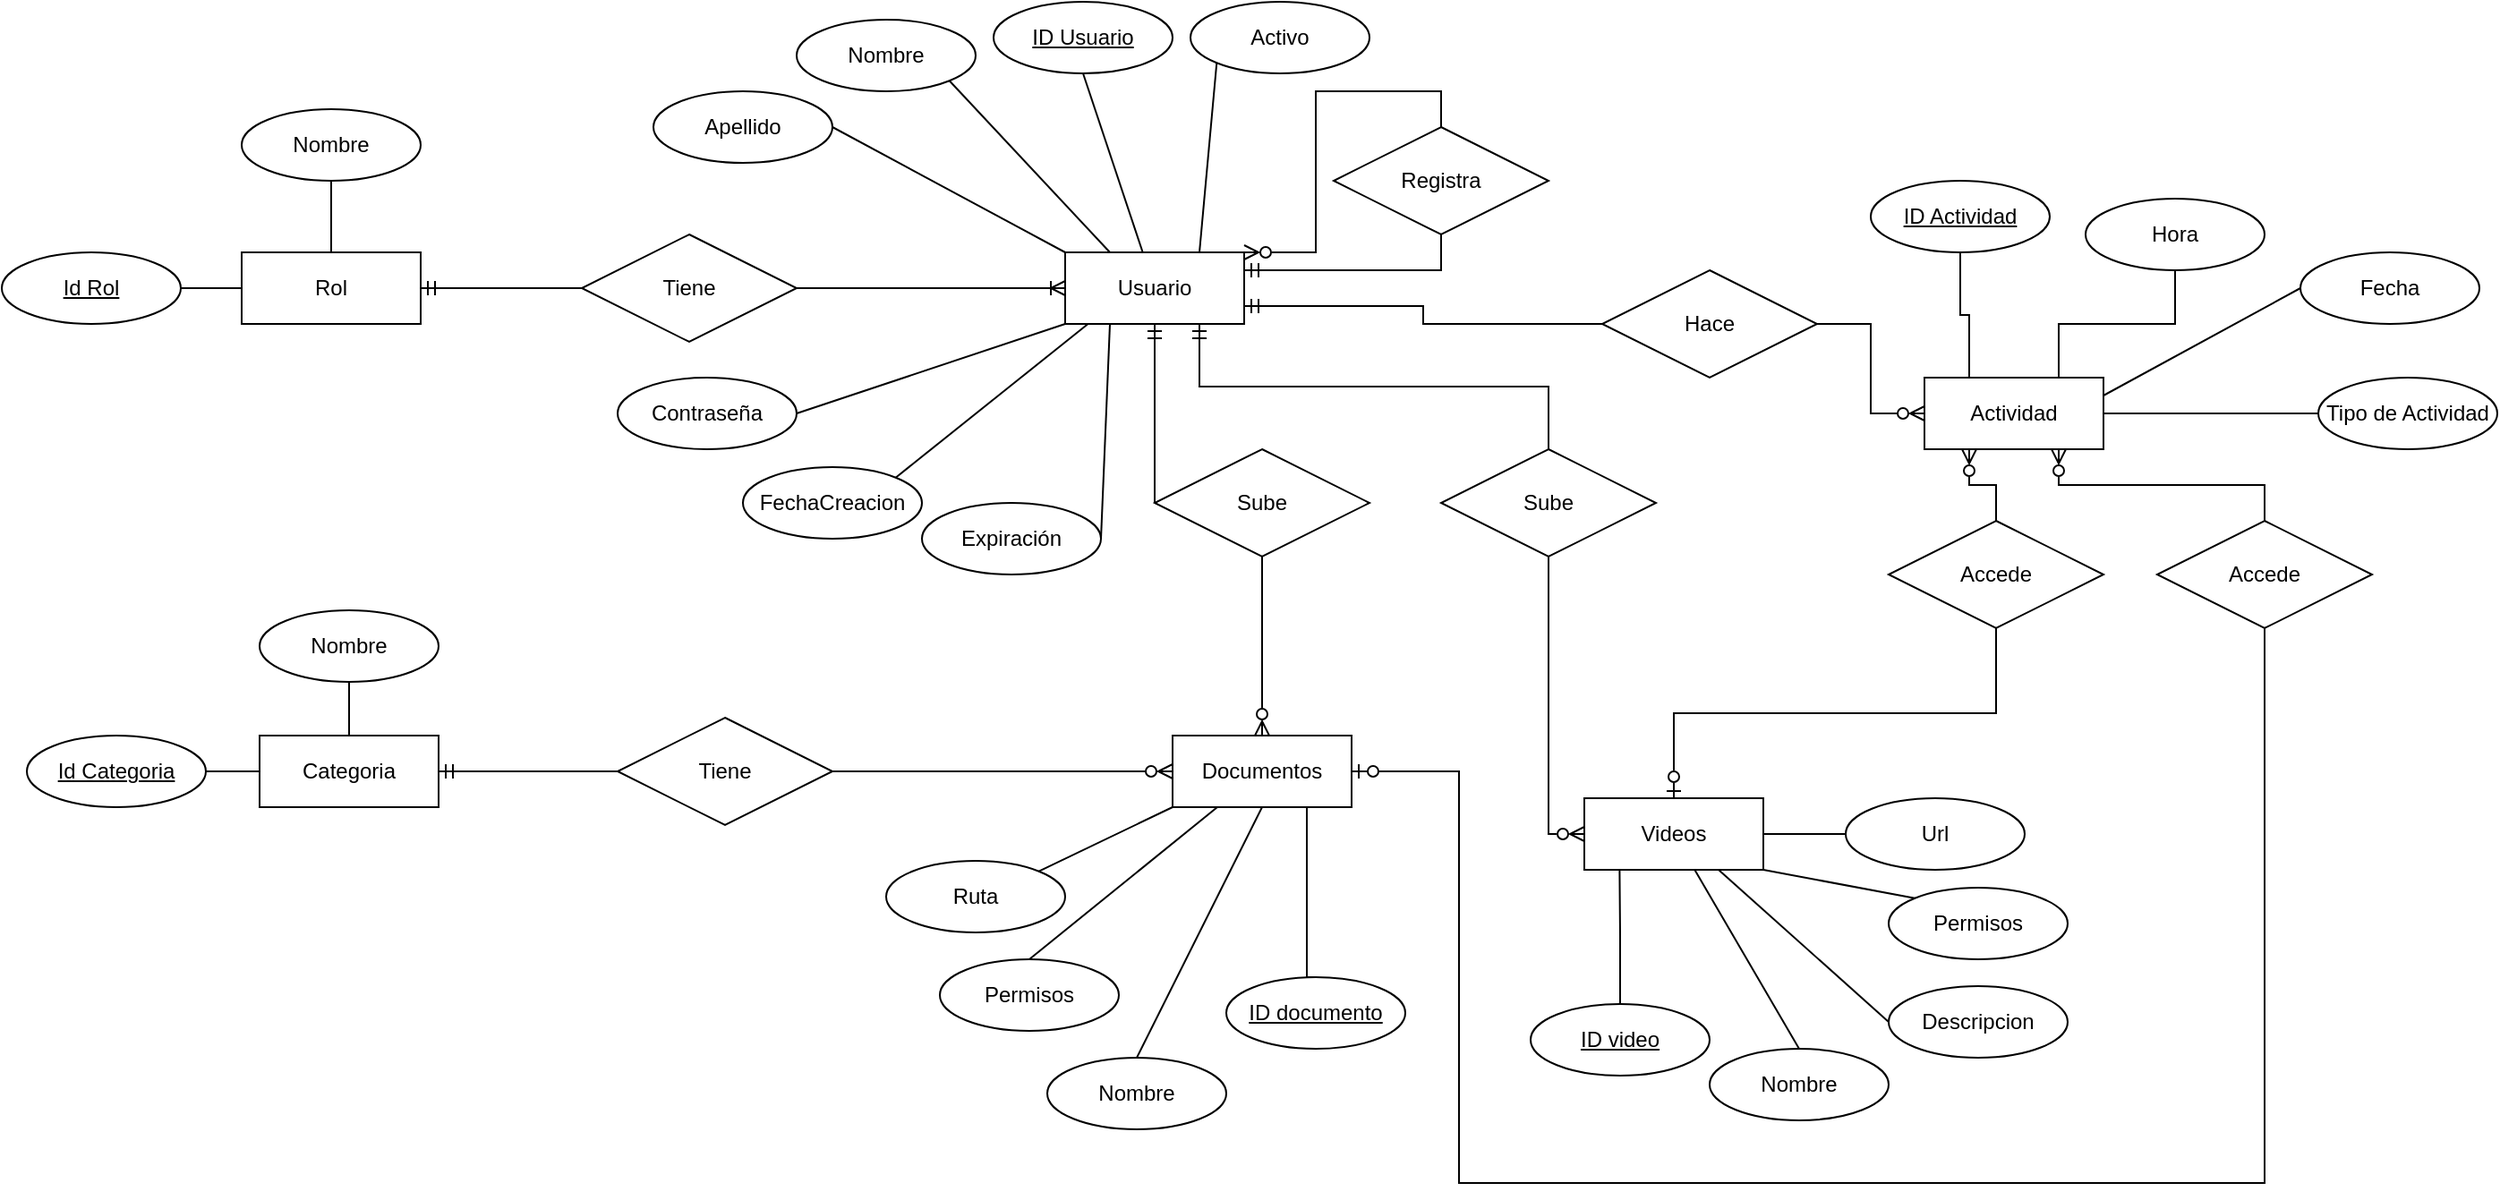 <mxfile version="23.1.2" type="device" pages="2">
  <diagram name="Página-1" id="P4cE0nTU-3RuOBU0qnMc">
    <mxGraphModel dx="1947" dy="460" grid="1" gridSize="10" guides="1" tooltips="1" connect="1" arrows="1" fold="1" page="1" pageScale="1" pageWidth="827" pageHeight="1169" math="0" shadow="0">
      <root>
        <mxCell id="0" />
        <mxCell id="1" parent="0" />
        <mxCell id="S9v37dU_bKj5FC4RKSvF-9" value="Documentos" style="whiteSpace=wrap;html=1;align=center;" parent="1" vertex="1">
          <mxGeometry x="190" y="410" width="100" height="40" as="geometry" />
        </mxCell>
        <mxCell id="S9v37dU_bKj5FC4RKSvF-10" value="Videos" style="whiteSpace=wrap;html=1;align=center;" parent="1" vertex="1">
          <mxGeometry x="420" y="445" width="100" height="40" as="geometry" />
        </mxCell>
        <mxCell id="S9v37dU_bKj5FC4RKSvF-23" style="rounded=0;orthogonalLoop=1;jettySize=auto;html=1;exitX=0;exitY=1;exitDx=0;exitDy=0;entryX=1;entryY=0.5;entryDx=0;entryDy=0;endArrow=none;endFill=0;" parent="1" source="S9v37dU_bKj5FC4RKSvF-12" target="S9v37dU_bKj5FC4RKSvF-19" edge="1">
          <mxGeometry relative="1" as="geometry" />
        </mxCell>
        <mxCell id="S9v37dU_bKj5FC4RKSvF-24" style="rounded=0;orthogonalLoop=1;jettySize=auto;html=1;exitX=0.25;exitY=1;exitDx=0;exitDy=0;entryX=1;entryY=0.5;entryDx=0;entryDy=0;endArrow=none;endFill=0;" parent="1" source="S9v37dU_bKj5FC4RKSvF-12" target="S9v37dU_bKj5FC4RKSvF-21" edge="1">
          <mxGeometry relative="1" as="geometry" />
        </mxCell>
        <mxCell id="S9v37dU_bKj5FC4RKSvF-39" style="edgeStyle=elbowEdgeStyle;rounded=0;orthogonalLoop=1;jettySize=auto;html=1;exitX=0.5;exitY=1;exitDx=0;exitDy=0;entryX=0;entryY=0.5;entryDx=0;entryDy=0;elbow=vertical;endArrow=none;endFill=0;startArrow=ERmandOne;startFill=0;" parent="1" source="S9v37dU_bKj5FC4RKSvF-12" target="S9v37dU_bKj5FC4RKSvF-37" edge="1">
          <mxGeometry relative="1" as="geometry" />
        </mxCell>
        <mxCell id="S9v37dU_bKj5FC4RKSvF-41" style="edgeStyle=orthogonalEdgeStyle;rounded=0;orthogonalLoop=1;jettySize=auto;html=1;exitX=0.75;exitY=1;exitDx=0;exitDy=0;startArrow=ERmandOne;startFill=0;endArrow=none;endFill=0;" parent="1" source="S9v37dU_bKj5FC4RKSvF-12" target="S9v37dU_bKj5FC4RKSvF-38" edge="1">
          <mxGeometry relative="1" as="geometry" />
        </mxCell>
        <mxCell id="S9v37dU_bKj5FC4RKSvF-48" style="edgeStyle=orthogonalEdgeStyle;rounded=0;orthogonalLoop=1;jettySize=auto;html=1;exitX=1;exitY=0.25;exitDx=0;exitDy=0;entryX=0.5;entryY=1;entryDx=0;entryDy=0;endArrow=none;endFill=0;startArrow=ERmandOne;startFill=0;" parent="1" source="S9v37dU_bKj5FC4RKSvF-12" target="S9v37dU_bKj5FC4RKSvF-47" edge="1">
          <mxGeometry relative="1" as="geometry">
            <Array as="points">
              <mxPoint x="340" y="150" />
            </Array>
          </mxGeometry>
        </mxCell>
        <mxCell id="S9v37dU_bKj5FC4RKSvF-12" value="Usuario" style="whiteSpace=wrap;html=1;align=center;" parent="1" vertex="1">
          <mxGeometry x="130" y="140" width="100" height="40" as="geometry" />
        </mxCell>
        <mxCell id="S9v37dU_bKj5FC4RKSvF-28" style="edgeStyle=orthogonalEdgeStyle;rounded=0;orthogonalLoop=1;jettySize=auto;html=1;exitX=0.5;exitY=0;exitDx=0;exitDy=0;endArrow=none;endFill=0;entryX=0.75;entryY=1;entryDx=0;entryDy=0;" parent="1" source="S9v37dU_bKj5FC4RKSvF-13" target="S9v37dU_bKj5FC4RKSvF-9" edge="1">
          <mxGeometry relative="1" as="geometry">
            <Array as="points">
              <mxPoint x="265" y="545" />
            </Array>
          </mxGeometry>
        </mxCell>
        <mxCell id="S9v37dU_bKj5FC4RKSvF-13" value="ID documento" style="ellipse;whiteSpace=wrap;html=1;align=center;fontStyle=4;" parent="1" vertex="1">
          <mxGeometry x="220" y="545" width="100" height="40" as="geometry" />
        </mxCell>
        <mxCell id="S9v37dU_bKj5FC4RKSvF-26" style="edgeStyle=orthogonalEdgeStyle;rounded=0;orthogonalLoop=1;jettySize=auto;html=1;exitX=0.5;exitY=0;exitDx=0;exitDy=0;entryX=0.197;entryY=0.995;entryDx=0;entryDy=0;endArrow=none;endFill=0;entryPerimeter=0;" parent="1" source="S9v37dU_bKj5FC4RKSvF-14" target="S9v37dU_bKj5FC4RKSvF-10" edge="1">
          <mxGeometry relative="1" as="geometry" />
        </mxCell>
        <mxCell id="S9v37dU_bKj5FC4RKSvF-14" value="ID video" style="ellipse;whiteSpace=wrap;html=1;align=center;fontStyle=4;" parent="1" vertex="1">
          <mxGeometry x="390" y="560" width="100" height="40" as="geometry" />
        </mxCell>
        <mxCell id="S9v37dU_bKj5FC4RKSvF-17" style="rounded=0;orthogonalLoop=1;jettySize=auto;html=1;exitX=0.5;exitY=1;exitDx=0;exitDy=0;endArrow=none;endFill=0;" parent="1" source="S9v37dU_bKj5FC4RKSvF-16" target="S9v37dU_bKj5FC4RKSvF-12" edge="1">
          <mxGeometry relative="1" as="geometry" />
        </mxCell>
        <mxCell id="S9v37dU_bKj5FC4RKSvF-16" value="ID Usuario" style="ellipse;whiteSpace=wrap;html=1;align=center;fontStyle=4;" parent="1" vertex="1">
          <mxGeometry x="90" width="100" height="40" as="geometry" />
        </mxCell>
        <mxCell id="S9v37dU_bKj5FC4RKSvF-27" style="edgeStyle=orthogonalEdgeStyle;rounded=0;orthogonalLoop=1;jettySize=auto;html=1;exitX=0;exitY=0.5;exitDx=0;exitDy=0;entryX=1;entryY=0.5;entryDx=0;entryDy=0;endArrow=none;endFill=0;" parent="1" source="S9v37dU_bKj5FC4RKSvF-18" target="S9v37dU_bKj5FC4RKSvF-10" edge="1">
          <mxGeometry relative="1" as="geometry" />
        </mxCell>
        <mxCell id="S9v37dU_bKj5FC4RKSvF-18" value="Url" style="ellipse;whiteSpace=wrap;html=1;align=center;" parent="1" vertex="1">
          <mxGeometry x="566" y="445" width="100" height="40" as="geometry" />
        </mxCell>
        <mxCell id="S9v37dU_bKj5FC4RKSvF-19" value="Contraseña" style="ellipse;whiteSpace=wrap;html=1;align=center;" parent="1" vertex="1">
          <mxGeometry x="-120" y="210" width="100" height="40" as="geometry" />
        </mxCell>
        <mxCell id="S9v37dU_bKj5FC4RKSvF-21" value="Expiración" style="ellipse;whiteSpace=wrap;html=1;align=center;" parent="1" vertex="1">
          <mxGeometry x="50" y="280" width="100" height="40" as="geometry" />
        </mxCell>
        <mxCell id="S9v37dU_bKj5FC4RKSvF-31" value="Nombre" style="ellipse;whiteSpace=wrap;html=1;align=center;" parent="1" vertex="1">
          <mxGeometry x="-320" y="340" width="100" height="40" as="geometry" />
        </mxCell>
        <mxCell id="S9v37dU_bKj5FC4RKSvF-34" style="rounded=0;orthogonalLoop=1;jettySize=auto;html=1;exitX=1;exitY=0;exitDx=0;exitDy=0;entryX=0;entryY=1;entryDx=0;entryDy=0;endArrow=none;endFill=0;" parent="1" source="S9v37dU_bKj5FC4RKSvF-33" target="S9v37dU_bKj5FC4RKSvF-9" edge="1">
          <mxGeometry relative="1" as="geometry" />
        </mxCell>
        <mxCell id="S9v37dU_bKj5FC4RKSvF-33" value="Ruta" style="ellipse;whiteSpace=wrap;html=1;align=center;" parent="1" vertex="1">
          <mxGeometry x="30" y="480" width="100" height="40" as="geometry" />
        </mxCell>
        <mxCell id="S9v37dU_bKj5FC4RKSvF-40" style="edgeStyle=elbowEdgeStyle;rounded=0;orthogonalLoop=1;jettySize=auto;html=1;exitX=0.5;exitY=1;exitDx=0;exitDy=0;entryX=0.5;entryY=0;entryDx=0;entryDy=0;elbow=vertical;endArrow=ERzeroToMany;endFill=0;" parent="1" source="S9v37dU_bKj5FC4RKSvF-37" target="S9v37dU_bKj5FC4RKSvF-9" edge="1">
          <mxGeometry relative="1" as="geometry" />
        </mxCell>
        <mxCell id="S9v37dU_bKj5FC4RKSvF-37" value="Sube" style="shape=rhombus;perimeter=rhombusPerimeter;whiteSpace=wrap;html=1;align=center;" parent="1" vertex="1">
          <mxGeometry x="180" y="250" width="120" height="60" as="geometry" />
        </mxCell>
        <mxCell id="S9v37dU_bKj5FC4RKSvF-42" style="edgeStyle=orthogonalEdgeStyle;rounded=0;orthogonalLoop=1;jettySize=auto;html=1;exitX=0.5;exitY=1;exitDx=0;exitDy=0;entryX=0;entryY=0.5;entryDx=0;entryDy=0;elbow=vertical;endArrow=ERzeroToMany;endFill=0;" parent="1" source="S9v37dU_bKj5FC4RKSvF-38" target="S9v37dU_bKj5FC4RKSvF-10" edge="1">
          <mxGeometry relative="1" as="geometry" />
        </mxCell>
        <mxCell id="S9v37dU_bKj5FC4RKSvF-38" value="Sube" style="shape=rhombus;perimeter=rhombusPerimeter;whiteSpace=wrap;html=1;align=center;" parent="1" vertex="1">
          <mxGeometry x="340" y="250" width="120" height="60" as="geometry" />
        </mxCell>
        <mxCell id="S9v37dU_bKj5FC4RKSvF-47" value="Registra" style="shape=rhombus;perimeter=rhombusPerimeter;whiteSpace=wrap;html=1;align=center;" parent="1" vertex="1">
          <mxGeometry x="280" y="70" width="120" height="60" as="geometry" />
        </mxCell>
        <mxCell id="S9v37dU_bKj5FC4RKSvF-49" style="edgeStyle=orthogonalEdgeStyle;rounded=0;orthogonalLoop=1;jettySize=auto;html=1;exitX=0.5;exitY=0;exitDx=0;exitDy=0;entryX=1;entryY=0;entryDx=0;entryDy=0;endArrow=ERzeroToMany;endFill=0;" parent="1" source="S9v37dU_bKj5FC4RKSvF-47" target="S9v37dU_bKj5FC4RKSvF-12" edge="1">
          <mxGeometry relative="1" as="geometry">
            <Array as="points">
              <mxPoint x="340" y="50" />
              <mxPoint x="270" y="50" />
              <mxPoint x="270" y="140" />
            </Array>
          </mxGeometry>
        </mxCell>
        <mxCell id="S9v37dU_bKj5FC4RKSvF-52" style="rounded=0;orthogonalLoop=1;jettySize=auto;html=1;exitX=0;exitY=0;exitDx=0;exitDy=0;entryX=1;entryY=1;entryDx=0;entryDy=0;endArrow=none;endFill=0;" parent="1" source="S9v37dU_bKj5FC4RKSvF-50" target="S9v37dU_bKj5FC4RKSvF-10" edge="1">
          <mxGeometry relative="1" as="geometry" />
        </mxCell>
        <mxCell id="S9v37dU_bKj5FC4RKSvF-50" value="Permisos" style="ellipse;whiteSpace=wrap;html=1;align=center;" parent="1" vertex="1">
          <mxGeometry x="590" y="495" width="100" height="40" as="geometry" />
        </mxCell>
        <mxCell id="S9v37dU_bKj5FC4RKSvF-53" style="rounded=0;orthogonalLoop=1;jettySize=auto;html=1;exitX=0.5;exitY=0;exitDx=0;exitDy=0;entryX=0.25;entryY=1;entryDx=0;entryDy=0;endArrow=none;endFill=0;" parent="1" source="S9v37dU_bKj5FC4RKSvF-51" target="S9v37dU_bKj5FC4RKSvF-9" edge="1">
          <mxGeometry relative="1" as="geometry" />
        </mxCell>
        <mxCell id="S9v37dU_bKj5FC4RKSvF-51" value="Permisos" style="ellipse;whiteSpace=wrap;html=1;align=center;" parent="1" vertex="1">
          <mxGeometry x="60" y="535" width="100" height="40" as="geometry" />
        </mxCell>
        <mxCell id="S9v37dU_bKj5FC4RKSvF-55" style="rounded=0;orthogonalLoop=1;jettySize=auto;html=1;entryX=0.25;entryY=0;entryDx=0;entryDy=0;endArrow=none;endFill=0;exitX=1;exitY=1;exitDx=0;exitDy=0;" parent="1" source="S9v37dU_bKj5FC4RKSvF-81" target="S9v37dU_bKj5FC4RKSvF-12" edge="1">
          <mxGeometry relative="1" as="geometry">
            <mxPoint x="100" y="80" as="sourcePoint" />
          </mxGeometry>
        </mxCell>
        <mxCell id="S9v37dU_bKj5FC4RKSvF-54" value="Nombre" style="ellipse;whiteSpace=wrap;html=1;align=center;" parent="1" vertex="1">
          <mxGeometry x="-330" y="60" width="100" height="40" as="geometry" />
        </mxCell>
        <mxCell id="S9v37dU_bKj5FC4RKSvF-58" style="edgeStyle=orthogonalEdgeStyle;rounded=0;orthogonalLoop=1;jettySize=auto;html=1;exitX=0;exitY=0.5;exitDx=0;exitDy=0;entryX=1;entryY=0.75;entryDx=0;entryDy=0;endArrow=ERmandOne;endFill=0;" parent="1" source="S9v37dU_bKj5FC4RKSvF-56" target="S9v37dU_bKj5FC4RKSvF-12" edge="1">
          <mxGeometry relative="1" as="geometry" />
        </mxCell>
        <mxCell id="S9v37dU_bKj5FC4RKSvF-59" style="edgeStyle=orthogonalEdgeStyle;rounded=0;orthogonalLoop=1;jettySize=auto;html=1;exitX=1;exitY=0.5;exitDx=0;exitDy=0;entryX=0;entryY=0.5;entryDx=0;entryDy=0;endArrow=ERzeroToMany;endFill=0;" parent="1" source="S9v37dU_bKj5FC4RKSvF-56" target="S9v37dU_bKj5FC4RKSvF-57" edge="1">
          <mxGeometry relative="1" as="geometry" />
        </mxCell>
        <mxCell id="S9v37dU_bKj5FC4RKSvF-56" value="Hace" style="shape=rhombus;perimeter=rhombusPerimeter;whiteSpace=wrap;html=1;align=center;" parent="1" vertex="1">
          <mxGeometry x="430" y="150" width="120" height="60" as="geometry" />
        </mxCell>
        <mxCell id="S9v37dU_bKj5FC4RKSvF-62" style="edgeStyle=orthogonalEdgeStyle;rounded=0;orthogonalLoop=1;jettySize=auto;html=1;exitX=0.25;exitY=1;exitDx=0;exitDy=0;entryX=0.5;entryY=0;entryDx=0;entryDy=0;startArrow=ERzeroToMany;startFill=0;endArrow=none;endFill=0;" parent="1" source="S9v37dU_bKj5FC4RKSvF-57" target="S9v37dU_bKj5FC4RKSvF-60" edge="1">
          <mxGeometry relative="1" as="geometry" />
        </mxCell>
        <mxCell id="S9v37dU_bKj5FC4RKSvF-63" style="edgeStyle=orthogonalEdgeStyle;rounded=0;orthogonalLoop=1;jettySize=auto;html=1;exitX=0.75;exitY=1;exitDx=0;exitDy=0;entryX=0.5;entryY=0;entryDx=0;entryDy=0;endArrow=none;endFill=0;startArrow=ERzeroToMany;startFill=0;" parent="1" source="S9v37dU_bKj5FC4RKSvF-57" target="S9v37dU_bKj5FC4RKSvF-61" edge="1">
          <mxGeometry relative="1" as="geometry" />
        </mxCell>
        <mxCell id="S9v37dU_bKj5FC4RKSvF-57" value="Actividad" style="whiteSpace=wrap;html=1;align=center;" parent="1" vertex="1">
          <mxGeometry x="610" y="210" width="100" height="40" as="geometry" />
        </mxCell>
        <mxCell id="S9v37dU_bKj5FC4RKSvF-64" style="edgeStyle=orthogonalEdgeStyle;rounded=0;orthogonalLoop=1;jettySize=auto;html=1;exitX=0.5;exitY=1;exitDx=0;exitDy=0;entryX=0.5;entryY=0;entryDx=0;entryDy=0;startArrow=none;startFill=0;endArrow=ERzeroToOne;endFill=0;" parent="1" source="S9v37dU_bKj5FC4RKSvF-60" target="S9v37dU_bKj5FC4RKSvF-10" edge="1">
          <mxGeometry relative="1" as="geometry" />
        </mxCell>
        <mxCell id="S9v37dU_bKj5FC4RKSvF-60" value="Accede" style="shape=rhombus;perimeter=rhombusPerimeter;whiteSpace=wrap;html=1;align=center;" parent="1" vertex="1">
          <mxGeometry x="590" y="290" width="120" height="60" as="geometry" />
        </mxCell>
        <mxCell id="S9v37dU_bKj5FC4RKSvF-65" style="edgeStyle=orthogonalEdgeStyle;rounded=0;orthogonalLoop=1;jettySize=auto;html=1;exitX=0.5;exitY=1;exitDx=0;exitDy=0;entryX=1;entryY=0.5;entryDx=0;entryDy=0;endArrow=ERzeroToOne;endFill=0;" parent="1" source="S9v37dU_bKj5FC4RKSvF-61" target="S9v37dU_bKj5FC4RKSvF-9" edge="1">
          <mxGeometry relative="1" as="geometry">
            <Array as="points">
              <mxPoint x="800" y="660" />
              <mxPoint x="350" y="660" />
              <mxPoint x="350" y="430" />
            </Array>
          </mxGeometry>
        </mxCell>
        <mxCell id="S9v37dU_bKj5FC4RKSvF-61" value="Accede" style="shape=rhombus;perimeter=rhombusPerimeter;whiteSpace=wrap;html=1;align=center;" parent="1" vertex="1">
          <mxGeometry x="740" y="290" width="120" height="60" as="geometry" />
        </mxCell>
        <mxCell id="S9v37dU_bKj5FC4RKSvF-71" style="edgeStyle=orthogonalEdgeStyle;rounded=0;orthogonalLoop=1;jettySize=auto;html=1;exitX=0.5;exitY=1;exitDx=0;exitDy=0;entryX=0.75;entryY=0;entryDx=0;entryDy=0;endArrow=none;endFill=0;" parent="1" source="S9v37dU_bKj5FC4RKSvF-66" target="S9v37dU_bKj5FC4RKSvF-57" edge="1">
          <mxGeometry relative="1" as="geometry" />
        </mxCell>
        <mxCell id="S9v37dU_bKj5FC4RKSvF-66" value="Hora" style="ellipse;whiteSpace=wrap;html=1;align=center;" parent="1" vertex="1">
          <mxGeometry x="700" y="110" width="100" height="40" as="geometry" />
        </mxCell>
        <mxCell id="S9v37dU_bKj5FC4RKSvF-73" style="edgeStyle=orthogonalEdgeStyle;rounded=0;orthogonalLoop=1;jettySize=auto;html=1;exitX=0;exitY=0.5;exitDx=0;exitDy=0;entryX=1;entryY=0.5;entryDx=0;entryDy=0;endArrow=none;endFill=0;" parent="1" source="S9v37dU_bKj5FC4RKSvF-67" target="S9v37dU_bKj5FC4RKSvF-57" edge="1">
          <mxGeometry relative="1" as="geometry" />
        </mxCell>
        <mxCell id="S9v37dU_bKj5FC4RKSvF-67" value="Tipo de Actividad" style="ellipse;whiteSpace=wrap;html=1;align=center;" parent="1" vertex="1">
          <mxGeometry x="830" y="210" width="100" height="40" as="geometry" />
        </mxCell>
        <mxCell id="S9v37dU_bKj5FC4RKSvF-72" style="rounded=0;orthogonalLoop=1;jettySize=auto;html=1;exitX=0;exitY=0.5;exitDx=0;exitDy=0;entryX=1;entryY=0.25;entryDx=0;entryDy=0;endArrow=none;endFill=0;" parent="1" source="S9v37dU_bKj5FC4RKSvF-68" target="S9v37dU_bKj5FC4RKSvF-57" edge="1">
          <mxGeometry relative="1" as="geometry" />
        </mxCell>
        <mxCell id="S9v37dU_bKj5FC4RKSvF-68" value="Fecha" style="ellipse;whiteSpace=wrap;html=1;align=center;" parent="1" vertex="1">
          <mxGeometry x="820" y="140" width="100" height="40" as="geometry" />
        </mxCell>
        <mxCell id="S9v37dU_bKj5FC4RKSvF-70" style="edgeStyle=orthogonalEdgeStyle;rounded=0;orthogonalLoop=1;jettySize=auto;html=1;exitX=0.5;exitY=1;exitDx=0;exitDy=0;entryX=0.25;entryY=0;entryDx=0;entryDy=0;endArrow=none;endFill=0;" parent="1" source="S9v37dU_bKj5FC4RKSvF-69" target="S9v37dU_bKj5FC4RKSvF-57" edge="1">
          <mxGeometry relative="1" as="geometry" />
        </mxCell>
        <mxCell id="S9v37dU_bKj5FC4RKSvF-69" value="ID Actividad" style="ellipse;whiteSpace=wrap;html=1;align=center;fontStyle=4;" parent="1" vertex="1">
          <mxGeometry x="580" y="100" width="100" height="40" as="geometry" />
        </mxCell>
        <mxCell id="S9v37dU_bKj5FC4RKSvF-78" style="rounded=0;orthogonalLoop=1;jettySize=auto;html=1;exitX=0.5;exitY=0;exitDx=0;exitDy=0;endArrow=none;endFill=0;" parent="1" source="S9v37dU_bKj5FC4RKSvF-75" target="S9v37dU_bKj5FC4RKSvF-10" edge="1">
          <mxGeometry relative="1" as="geometry" />
        </mxCell>
        <mxCell id="S9v37dU_bKj5FC4RKSvF-75" value="Nombre" style="ellipse;whiteSpace=wrap;html=1;align=center;" parent="1" vertex="1">
          <mxGeometry x="490" y="585" width="100" height="40" as="geometry" />
        </mxCell>
        <mxCell id="S9v37dU_bKj5FC4RKSvF-77" style="rounded=0;orthogonalLoop=1;jettySize=auto;html=1;exitX=0;exitY=0.5;exitDx=0;exitDy=0;entryX=0.75;entryY=1;entryDx=0;entryDy=0;endArrow=none;endFill=0;" parent="1" source="S9v37dU_bKj5FC4RKSvF-76" target="S9v37dU_bKj5FC4RKSvF-10" edge="1">
          <mxGeometry relative="1" as="geometry" />
        </mxCell>
        <mxCell id="S9v37dU_bKj5FC4RKSvF-76" value="Descripcion" style="ellipse;whiteSpace=wrap;html=1;align=center;" parent="1" vertex="1">
          <mxGeometry x="590" y="550" width="100" height="40" as="geometry" />
        </mxCell>
        <mxCell id="S9v37dU_bKj5FC4RKSvF-80" style="rounded=0;orthogonalLoop=1;jettySize=auto;html=1;exitX=0.5;exitY=0;exitDx=0;exitDy=0;entryX=0.5;entryY=1;entryDx=0;entryDy=0;endArrow=none;endFill=0;" parent="1" source="S9v37dU_bKj5FC4RKSvF-79" target="S9v37dU_bKj5FC4RKSvF-9" edge="1">
          <mxGeometry relative="1" as="geometry" />
        </mxCell>
        <mxCell id="S9v37dU_bKj5FC4RKSvF-79" value="Nombre" style="ellipse;whiteSpace=wrap;html=1;align=center;" parent="1" vertex="1">
          <mxGeometry x="120" y="590" width="100" height="40" as="geometry" />
        </mxCell>
        <mxCell id="S9v37dU_bKj5FC4RKSvF-81" value="Nombre" style="ellipse;whiteSpace=wrap;html=1;align=center;" parent="1" vertex="1">
          <mxGeometry x="-20" y="10" width="100" height="40" as="geometry" />
        </mxCell>
        <mxCell id="S9v37dU_bKj5FC4RKSvF-84" style="rounded=0;orthogonalLoop=1;jettySize=auto;html=1;exitX=1;exitY=0.5;exitDx=0;exitDy=0;entryX=0;entryY=0;entryDx=0;entryDy=0;endArrow=none;endFill=0;" parent="1" source="S9v37dU_bKj5FC4RKSvF-82" target="S9v37dU_bKj5FC4RKSvF-12" edge="1">
          <mxGeometry relative="1" as="geometry" />
        </mxCell>
        <mxCell id="S9v37dU_bKj5FC4RKSvF-82" value="Apellido" style="ellipse;whiteSpace=wrap;html=1;align=center;" parent="1" vertex="1">
          <mxGeometry x="-100" y="50" width="100" height="40" as="geometry" />
        </mxCell>
        <mxCell id="S9v37dU_bKj5FC4RKSvF-86" style="rounded=0;orthogonalLoop=1;jettySize=auto;html=1;exitX=1;exitY=0;exitDx=0;exitDy=0;entryX=0.126;entryY=1.002;entryDx=0;entryDy=0;endArrow=none;endFill=0;entryPerimeter=0;" parent="1" source="S9v37dU_bKj5FC4RKSvF-85" target="S9v37dU_bKj5FC4RKSvF-12" edge="1">
          <mxGeometry relative="1" as="geometry" />
        </mxCell>
        <mxCell id="S9v37dU_bKj5FC4RKSvF-85" value="FechaCreacion" style="ellipse;whiteSpace=wrap;html=1;align=center;" parent="1" vertex="1">
          <mxGeometry x="-50" y="260" width="100" height="40" as="geometry" />
        </mxCell>
        <mxCell id="S9v37dU_bKj5FC4RKSvF-88" style="rounded=0;orthogonalLoop=1;jettySize=auto;html=1;exitX=0;exitY=1;exitDx=0;exitDy=0;entryX=0.75;entryY=0;entryDx=0;entryDy=0;endArrow=none;endFill=0;" parent="1" source="S9v37dU_bKj5FC4RKSvF-87" target="S9v37dU_bKj5FC4RKSvF-12" edge="1">
          <mxGeometry relative="1" as="geometry" />
        </mxCell>
        <mxCell id="S9v37dU_bKj5FC4RKSvF-87" value="Activo" style="ellipse;whiteSpace=wrap;html=1;align=center;" parent="1" vertex="1">
          <mxGeometry x="200" width="100" height="40" as="geometry" />
        </mxCell>
        <mxCell id="S9v37dU_bKj5FC4RKSvF-95" style="edgeStyle=orthogonalEdgeStyle;rounded=0;orthogonalLoop=1;jettySize=auto;html=1;exitX=0.5;exitY=0;exitDx=0;exitDy=0;endArrow=none;endFill=0;" parent="1" source="S9v37dU_bKj5FC4RKSvF-89" target="S9v37dU_bKj5FC4RKSvF-54" edge="1">
          <mxGeometry relative="1" as="geometry" />
        </mxCell>
        <mxCell id="S9v37dU_bKj5FC4RKSvF-96" style="edgeStyle=orthogonalEdgeStyle;rounded=0;orthogonalLoop=1;jettySize=auto;html=1;exitX=0;exitY=0.5;exitDx=0;exitDy=0;entryX=1;entryY=0.5;entryDx=0;entryDy=0;endArrow=none;endFill=0;" parent="1" source="S9v37dU_bKj5FC4RKSvF-89" target="S9v37dU_bKj5FC4RKSvF-90" edge="1">
          <mxGeometry relative="1" as="geometry" />
        </mxCell>
        <mxCell id="S9v37dU_bKj5FC4RKSvF-89" value="Rol" style="whiteSpace=wrap;html=1;align=center;" parent="1" vertex="1">
          <mxGeometry x="-330" y="140" width="100" height="40" as="geometry" />
        </mxCell>
        <mxCell id="S9v37dU_bKj5FC4RKSvF-90" value="Id Rol" style="ellipse;whiteSpace=wrap;html=1;align=center;fontStyle=4;" parent="1" vertex="1">
          <mxGeometry x="-464" y="140" width="100" height="40" as="geometry" />
        </mxCell>
        <mxCell id="S9v37dU_bKj5FC4RKSvF-91" value="Id Categoria" style="ellipse;whiteSpace=wrap;html=1;align=center;fontStyle=4;" parent="1" vertex="1">
          <mxGeometry x="-450" y="410" width="100" height="40" as="geometry" />
        </mxCell>
        <mxCell id="S9v37dU_bKj5FC4RKSvF-93" style="edgeStyle=orthogonalEdgeStyle;rounded=0;orthogonalLoop=1;jettySize=auto;html=1;exitX=0.5;exitY=0;exitDx=0;exitDy=0;entryX=0.5;entryY=1;entryDx=0;entryDy=0;endArrow=none;endFill=0;" parent="1" source="S9v37dU_bKj5FC4RKSvF-92" target="S9v37dU_bKj5FC4RKSvF-31" edge="1">
          <mxGeometry relative="1" as="geometry" />
        </mxCell>
        <mxCell id="S9v37dU_bKj5FC4RKSvF-94" style="edgeStyle=orthogonalEdgeStyle;rounded=0;orthogonalLoop=1;jettySize=auto;html=1;exitX=0;exitY=0.5;exitDx=0;exitDy=0;entryX=1;entryY=0.5;entryDx=0;entryDy=0;endArrow=none;endFill=0;" parent="1" source="S9v37dU_bKj5FC4RKSvF-92" target="S9v37dU_bKj5FC4RKSvF-91" edge="1">
          <mxGeometry relative="1" as="geometry" />
        </mxCell>
        <mxCell id="S9v37dU_bKj5FC4RKSvF-92" value="Categoria" style="whiteSpace=wrap;html=1;align=center;" parent="1" vertex="1">
          <mxGeometry x="-320" y="410" width="100" height="40" as="geometry" />
        </mxCell>
        <mxCell id="S9v37dU_bKj5FC4RKSvF-99" style="edgeStyle=orthogonalEdgeStyle;rounded=0;orthogonalLoop=1;jettySize=auto;html=1;exitX=1;exitY=0.5;exitDx=0;exitDy=0;entryX=0;entryY=0.5;entryDx=0;entryDy=0;endArrow=ERoneToMany;endFill=0;" parent="1" source="S9v37dU_bKj5FC4RKSvF-98" target="S9v37dU_bKj5FC4RKSvF-12" edge="1">
          <mxGeometry relative="1" as="geometry" />
        </mxCell>
        <mxCell id="S9v37dU_bKj5FC4RKSvF-100" style="edgeStyle=orthogonalEdgeStyle;rounded=0;orthogonalLoop=1;jettySize=auto;html=1;exitX=0;exitY=0.5;exitDx=0;exitDy=0;entryX=1;entryY=0.5;entryDx=0;entryDy=0;endArrow=ERmandOne;endFill=0;" parent="1" source="S9v37dU_bKj5FC4RKSvF-98" target="S9v37dU_bKj5FC4RKSvF-89" edge="1">
          <mxGeometry relative="1" as="geometry" />
        </mxCell>
        <mxCell id="S9v37dU_bKj5FC4RKSvF-98" value="Tiene" style="shape=rhombus;perimeter=rhombusPerimeter;whiteSpace=wrap;html=1;align=center;" parent="1" vertex="1">
          <mxGeometry x="-140" y="130" width="120" height="60" as="geometry" />
        </mxCell>
        <mxCell id="S9v37dU_bKj5FC4RKSvF-102" style="edgeStyle=orthogonalEdgeStyle;rounded=0;orthogonalLoop=1;jettySize=auto;html=1;exitX=1;exitY=0.5;exitDx=0;exitDy=0;entryX=0;entryY=0.5;entryDx=0;entryDy=0;endArrow=ERzeroToMany;endFill=0;" parent="1" source="S9v37dU_bKj5FC4RKSvF-101" target="S9v37dU_bKj5FC4RKSvF-9" edge="1">
          <mxGeometry relative="1" as="geometry" />
        </mxCell>
        <mxCell id="S9v37dU_bKj5FC4RKSvF-103" style="edgeStyle=orthogonalEdgeStyle;rounded=0;orthogonalLoop=1;jettySize=auto;html=1;exitX=0;exitY=0.5;exitDx=0;exitDy=0;endArrow=ERmandOne;endFill=0;" parent="1" source="S9v37dU_bKj5FC4RKSvF-101" target="S9v37dU_bKj5FC4RKSvF-92" edge="1">
          <mxGeometry relative="1" as="geometry" />
        </mxCell>
        <mxCell id="S9v37dU_bKj5FC4RKSvF-101" value="Tiene" style="shape=rhombus;perimeter=rhombusPerimeter;whiteSpace=wrap;html=1;align=center;" parent="1" vertex="1">
          <mxGeometry x="-120" y="400" width="120" height="60" as="geometry" />
        </mxCell>
      </root>
    </mxGraphModel>
  </diagram>
  <diagram id="wBYd80628RY4rWiQBYgT" name="Página-2">
    <mxGraphModel dx="1862" dy="541" grid="1" gridSize="10" guides="1" tooltips="1" connect="1" arrows="1" fold="1" page="1" pageScale="1" pageWidth="827" pageHeight="1169" math="0" shadow="0">
      <root>
        <mxCell id="0" />
        <mxCell id="1" parent="0" />
        <mxCell id="9o1z-Vj7M-WQ-iRqwLNp-1" value="Usuario" style="swimlane;childLayout=stackLayout;horizontal=1;startSize=50;horizontalStack=0;rounded=1;fontSize=14;fontStyle=0;strokeWidth=2;resizeParent=0;resizeLast=1;shadow=0;dashed=0;align=center;arcSize=4;whiteSpace=wrap;html=1;" parent="1" vertex="1">
          <mxGeometry x="80" y="70" width="160" height="190" as="geometry">
            <mxRectangle x="90" y="70" width="90" height="50" as="alternateBounds" />
          </mxGeometry>
        </mxCell>
        <mxCell id="9o1z-Vj7M-WQ-iRqwLNp-2" value="IdUsuario PK&lt;br&gt;Nombre&lt;br&gt;Apellido&lt;br&gt;Contraseña&lt;br&gt;FecCreacion&lt;br&gt;Expiracion&lt;br&gt;Creado FK&lt;br&gt;Rol&amp;nbsp;" style="align=left;strokeColor=none;fillColor=none;spacingLeft=4;fontSize=12;verticalAlign=top;resizable=0;rotatable=0;part=1;html=1;" parent="9o1z-Vj7M-WQ-iRqwLNp-1" vertex="1">
          <mxGeometry y="50" width="160" height="140" as="geometry" />
        </mxCell>
        <mxCell id="Fr-TFN5fyIOUZAO0wpTp-2" value="Documento" style="swimlane;childLayout=stackLayout;horizontal=1;startSize=50;horizontalStack=0;rounded=1;fontSize=14;fontStyle=0;strokeWidth=2;resizeParent=0;resizeLast=1;shadow=0;dashed=0;align=center;arcSize=4;whiteSpace=wrap;html=1;" parent="1" vertex="1">
          <mxGeometry x="130" y="300" width="160" height="180" as="geometry" />
        </mxCell>
        <mxCell id="Fr-TFN5fyIOUZAO0wpTp-3" value="IdDocumento PK&lt;br&gt;Nombre&lt;br&gt;Ruta&lt;br&gt;Permisos&lt;br&gt;Autor FK&lt;br&gt;Categoria&amp;nbsp;" style="align=left;strokeColor=none;fillColor=none;spacingLeft=4;fontSize=12;verticalAlign=top;resizable=0;rotatable=0;part=1;html=1;" parent="Fr-TFN5fyIOUZAO0wpTp-2" vertex="1">
          <mxGeometry y="50" width="160" height="130" as="geometry" />
        </mxCell>
        <mxCell id="Fr-TFN5fyIOUZAO0wpTp-4" value="" style="edgeStyle=entityRelationEdgeStyle;fontSize=12;html=1;endArrow=ERoneToMany;startArrow=ERmandOne;rounded=0;exitX=1.013;exitY=0.117;exitDx=0;exitDy=0;exitPerimeter=0;" parent="1" source="9o1z-Vj7M-WQ-iRqwLNp-2" edge="1">
          <mxGeometry width="100" height="100" relative="1" as="geometry">
            <mxPoint x="100" y="330" as="sourcePoint" />
            <mxPoint x="130" y="420" as="targetPoint" />
          </mxGeometry>
        </mxCell>
        <mxCell id="Fr-TFN5fyIOUZAO0wpTp-6" value="Video" style="swimlane;childLayout=stackLayout;horizontal=1;startSize=50;horizontalStack=0;rounded=1;fontSize=14;fontStyle=0;strokeWidth=2;resizeParent=0;resizeLast=1;shadow=0;dashed=0;align=center;arcSize=4;whiteSpace=wrap;html=1;" parent="1" vertex="1">
          <mxGeometry x="390" y="410" width="160" height="150" as="geometry" />
        </mxCell>
        <mxCell id="Fr-TFN5fyIOUZAO0wpTp-7" value="IdVideo PK&lt;br&gt;Nombre&lt;br&gt;Descripcion&lt;br&gt;Permisos&lt;br&gt;Url&lt;br&gt;Autor FK" style="align=left;strokeColor=none;fillColor=none;spacingLeft=4;fontSize=12;verticalAlign=top;resizable=0;rotatable=0;part=1;html=1;" parent="Fr-TFN5fyIOUZAO0wpTp-6" vertex="1">
          <mxGeometry y="50" width="160" height="100" as="geometry" />
        </mxCell>
        <mxCell id="Fr-TFN5fyIOUZAO0wpTp-8" value="" style="edgeStyle=orthogonalEdgeStyle;fontSize=12;html=1;endArrow=ERoneToMany;startArrow=ERmandOne;rounded=0;exitX=1.018;exitY=0.148;exitDx=0;exitDy=0;entryX=-0.002;entryY=0.872;entryDx=0;entryDy=0;entryPerimeter=0;exitPerimeter=0;" parent="1" source="9o1z-Vj7M-WQ-iRqwLNp-1" target="Fr-TFN5fyIOUZAO0wpTp-7" edge="1">
          <mxGeometry width="100" height="100" relative="1" as="geometry">
            <mxPoint x="390" y="310" as="sourcePoint" />
            <mxPoint x="490" y="210" as="targetPoint" />
            <Array as="points">
              <mxPoint x="410" y="98" />
              <mxPoint x="410" y="60" />
              <mxPoint x="700" y="60" />
              <mxPoint x="700" y="590" />
              <mxPoint x="360" y="590" />
              <mxPoint x="360" y="547" />
            </Array>
          </mxGeometry>
        </mxCell>
        <mxCell id="Fr-TFN5fyIOUZAO0wpTp-9" value="Actividad" style="swimlane;childLayout=stackLayout;horizontal=1;startSize=50;horizontalStack=0;rounded=1;fontSize=14;fontStyle=0;strokeWidth=2;resizeParent=0;resizeLast=1;shadow=0;dashed=0;align=center;arcSize=4;whiteSpace=wrap;html=1;" parent="1" vertex="1">
          <mxGeometry x="490" y="90" width="160" height="160" as="geometry" />
        </mxCell>
        <mxCell id="Fr-TFN5fyIOUZAO0wpTp-10" value="IdActividad PK&lt;br&gt;Hora&lt;br&gt;Fecha&lt;br&gt;TipoActividad&lt;br&gt;Usuario FK&lt;br&gt;Documento FK&lt;br&gt;Video FK" style="align=left;strokeColor=none;fillColor=none;spacingLeft=4;fontSize=12;verticalAlign=top;resizable=0;rotatable=0;part=1;html=1;" parent="Fr-TFN5fyIOUZAO0wpTp-9" vertex="1">
          <mxGeometry y="50" width="160" height="110" as="geometry" />
        </mxCell>
        <mxCell id="Fr-TFN5fyIOUZAO0wpTp-11" value="" style="edgeStyle=orthogonalEdgeStyle;fontSize=12;html=1;endArrow=ERoneToMany;startArrow=ERmandOne;rounded=0;exitX=1;exitY=0;exitDx=0;exitDy=0;entryX=0;entryY=0.75;entryDx=0;entryDy=0;" parent="1" source="9o1z-Vj7M-WQ-iRqwLNp-2" target="Fr-TFN5fyIOUZAO0wpTp-9" edge="1">
          <mxGeometry width="100" height="100" relative="1" as="geometry">
            <mxPoint x="320" y="190" as="sourcePoint" />
            <mxPoint x="485" y="240" as="targetPoint" />
            <Array as="points">
              <mxPoint x="370" y="120" />
              <mxPoint x="370" y="210" />
            </Array>
          </mxGeometry>
        </mxCell>
        <mxCell id="Fr-TFN5fyIOUZAO0wpTp-12" value="" style="edgeStyle=elbowEdgeStyle;fontSize=12;html=1;endArrow=ERzeroToMany;startArrow=ERzeroToOne;rounded=0;entryX=0;entryY=0.75;entryDx=0;entryDy=0;exitX=0.998;exitY=0.083;exitDx=0;exitDy=0;exitPerimeter=0;endFill=0;" parent="1" source="Fr-TFN5fyIOUZAO0wpTp-3" target="Fr-TFN5fyIOUZAO0wpTp-10" edge="1">
          <mxGeometry width="100" height="100" relative="1" as="geometry">
            <mxPoint x="320" y="360" as="sourcePoint" />
            <mxPoint x="420" y="260" as="targetPoint" />
            <Array as="points">
              <mxPoint x="330" y="290" />
            </Array>
          </mxGeometry>
        </mxCell>
        <mxCell id="39yHTrUUMIu9WTiojbH2-1" value="" style="edgeStyle=orthogonalEdgeStyle;fontSize=12;html=1;endArrow=ERzeroToMany;startArrow=ERzeroToOne;rounded=0;entryX=-0.017;entryY=0.895;entryDx=0;entryDy=0;exitX=-0.012;exitY=0.12;exitDx=0;exitDy=0;exitPerimeter=0;entryPerimeter=0;endFill=0;" parent="1" source="Fr-TFN5fyIOUZAO0wpTp-7" target="Fr-TFN5fyIOUZAO0wpTp-10" edge="1">
          <mxGeometry width="100" height="100" relative="1" as="geometry">
            <mxPoint x="300" y="371" as="sourcePoint" />
            <mxPoint x="500" y="233" as="targetPoint" />
            <Array as="points">
              <mxPoint x="350" y="472" />
              <mxPoint x="350" y="355" />
              <mxPoint x="410" y="355" />
              <mxPoint x="410" y="238" />
            </Array>
          </mxGeometry>
        </mxCell>
        <mxCell id="XkQVpKBR4JUeVZgdXcnU-1" value="" style="edgeStyle=orthogonalEdgeStyle;fontSize=12;html=1;endArrow=ERzeroToMany;startArrow=ERmandOne;rounded=0;exitX=0.25;exitY=0;exitDx=0;exitDy=0;entryX=0;entryY=0.75;entryDx=0;entryDy=0;" edge="1" parent="1" source="9o1z-Vj7M-WQ-iRqwLNp-1">
          <mxGeometry width="100" height="100" relative="1" as="geometry">
            <mxPoint x="120" y="60" as="sourcePoint" />
            <mxPoint x="80" y="202.5" as="targetPoint" />
            <Array as="points">
              <mxPoint x="120" y="50" />
              <mxPoint x="40" y="50" />
              <mxPoint x="40" y="203" />
            </Array>
          </mxGeometry>
        </mxCell>
        <mxCell id="XkQVpKBR4JUeVZgdXcnU-3" value="Correlativo" style="swimlane;childLayout=stackLayout;horizontal=1;startSize=50;horizontalStack=0;rounded=1;fontSize=14;fontStyle=0;strokeWidth=2;resizeParent=0;resizeLast=1;shadow=0;dashed=0;align=center;arcSize=4;whiteSpace=wrap;html=1;" vertex="1" parent="1">
          <mxGeometry x="120" y="525" width="160" height="120" as="geometry" />
        </mxCell>
        <mxCell id="XkQVpKBR4JUeVZgdXcnU-4" value="id PK" style="align=left;strokeColor=none;fillColor=none;spacingLeft=4;fontSize=12;verticalAlign=top;resizable=0;rotatable=0;part=1;html=1;" vertex="1" parent="XkQVpKBR4JUeVZgdXcnU-3">
          <mxGeometry y="50" width="160" height="70" as="geometry" />
        </mxCell>
        <mxCell id="XkQVpKBR4JUeVZgdXcnU-5" value="Documento&lt;br&gt;sinCodigo" style="swimlane;childLayout=stackLayout;horizontal=1;startSize=50;horizontalStack=0;rounded=1;fontSize=14;fontStyle=0;strokeWidth=2;resizeParent=0;resizeLast=1;shadow=0;dashed=0;align=center;arcSize=4;whiteSpace=wrap;html=1;" vertex="1" parent="1">
          <mxGeometry x="-110" y="350" width="160" height="150" as="geometry" />
        </mxCell>
        <mxCell id="XkQVpKBR4JUeVZgdXcnU-6" value="nombre&lt;br&gt;Ruta&lt;br&gt;Permisos&lt;br&gt;Autor FK&lt;br&gt;Categoria&lt;br&gt;ID PK FK" style="align=left;strokeColor=none;fillColor=none;spacingLeft=4;fontSize=12;verticalAlign=top;resizable=0;rotatable=0;part=1;html=1;" vertex="1" parent="XkQVpKBR4JUeVZgdXcnU-5">
          <mxGeometry y="50" width="160" height="100" as="geometry" />
        </mxCell>
        <mxCell id="XkQVpKBR4JUeVZgdXcnU-7" style="edgeStyle=orthogonalEdgeStyle;rounded=0;orthogonalLoop=1;jettySize=auto;html=1;exitX=0;exitY=0.75;exitDx=0;exitDy=0;entryX=0;entryY=0.5;entryDx=0;entryDy=0;endArrow=ERmandOne;endFill=0;startArrow=ERmandOne;startFill=0;" edge="1" parent="1" source="XkQVpKBR4JUeVZgdXcnU-6" target="XkQVpKBR4JUeVZgdXcnU-3">
          <mxGeometry relative="1" as="geometry" />
        </mxCell>
        <mxCell id="XkQVpKBR4JUeVZgdXcnU-8" style="edgeStyle=orthogonalEdgeStyle;rounded=0;orthogonalLoop=1;jettySize=auto;html=1;exitX=0;exitY=0.75;exitDx=0;exitDy=0;entryX=0.5;entryY=0;entryDx=0;entryDy=0;endArrow=ERzeroToMany;endFill=0;startArrow=ERmandOne;startFill=0;" edge="1" parent="1" source="9o1z-Vj7M-WQ-iRqwLNp-2" target="XkQVpKBR4JUeVZgdXcnU-5">
          <mxGeometry relative="1" as="geometry" />
        </mxCell>
      </root>
    </mxGraphModel>
  </diagram>
</mxfile>

